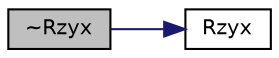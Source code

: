 digraph "~Rzyx"
{
  bgcolor="transparent";
  edge [fontname="Helvetica",fontsize="10",labelfontname="Helvetica",labelfontsize="10"];
  node [fontname="Helvetica",fontsize="10",shape=record];
  rankdir="LR";
  Node1 [label="~Rzyx",height=0.2,width=0.4,color="black", fillcolor="grey75", style="filled" fontcolor="black"];
  Node1 -> Node2 [color="midnightblue",fontsize="10",style="solid",fontname="Helvetica"];
  Node2 [label="Rzyx",height=0.2,width=0.4,color="black",URL="$classFoam_1_1RBD_1_1joints_1_1Rzyx.html#a8b6bccb6533fde39686e90ad9ff5b7a5",tooltip="Construct for given model. "];
}
